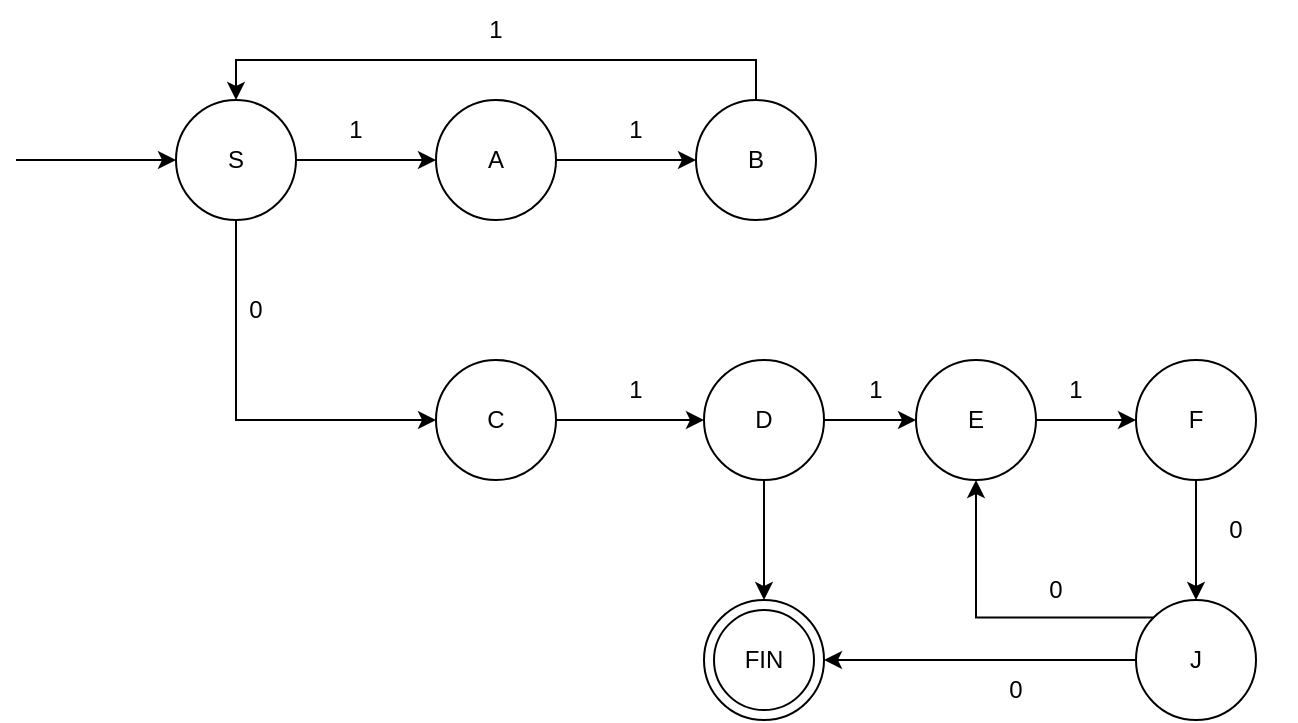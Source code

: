 <mxfile version="20.3.1" type="device"><diagram id="owRSvZfIHVv3Opxa05ab" name="Страница 1"><mxGraphModel dx="1422" dy="794" grid="1" gridSize="10" guides="1" tooltips="1" connect="1" arrows="1" fold="1" page="1" pageScale="1" pageWidth="827" pageHeight="1169" math="0" shadow="0"><root><mxCell id="0"/><mxCell id="1" parent="0"/><mxCell id="vnYJiotfDHothYfazY_J-10" style="edgeStyle=orthogonalEdgeStyle;rounded=0;orthogonalLoop=1;jettySize=auto;html=1;exitX=1;exitY=0.5;exitDx=0;exitDy=0;entryX=0;entryY=0.5;entryDx=0;entryDy=0;" parent="1" source="vnYJiotfDHothYfazY_J-1" target="vnYJiotfDHothYfazY_J-2" edge="1"><mxGeometry relative="1" as="geometry"/></mxCell><mxCell id="vnYJiotfDHothYfazY_J-22" style="edgeStyle=orthogonalEdgeStyle;rounded=0;orthogonalLoop=1;jettySize=auto;html=1;exitX=0.5;exitY=1;exitDx=0;exitDy=0;entryX=0;entryY=0.5;entryDx=0;entryDy=0;" parent="1" source="vnYJiotfDHothYfazY_J-1" target="vnYJiotfDHothYfazY_J-4" edge="1"><mxGeometry relative="1" as="geometry"/></mxCell><mxCell id="vnYJiotfDHothYfazY_J-1" value="S" style="ellipse;whiteSpace=wrap;html=1;aspect=fixed;" parent="1" vertex="1"><mxGeometry x="120" y="120" width="60" height="60" as="geometry"/></mxCell><mxCell id="vnYJiotfDHothYfazY_J-11" style="edgeStyle=orthogonalEdgeStyle;rounded=0;orthogonalLoop=1;jettySize=auto;html=1;exitX=1;exitY=0.5;exitDx=0;exitDy=0;entryX=0;entryY=0.5;entryDx=0;entryDy=0;" parent="1" source="vnYJiotfDHothYfazY_J-2" target="vnYJiotfDHothYfazY_J-3" edge="1"><mxGeometry relative="1" as="geometry"/></mxCell><mxCell id="vnYJiotfDHothYfazY_J-2" value="A" style="ellipse;whiteSpace=wrap;html=1;aspect=fixed;" parent="1" vertex="1"><mxGeometry x="250" y="120" width="60" height="60" as="geometry"/></mxCell><mxCell id="vnYJiotfDHothYfazY_J-13" style="edgeStyle=orthogonalEdgeStyle;rounded=0;orthogonalLoop=1;jettySize=auto;html=1;exitX=0.5;exitY=0;exitDx=0;exitDy=0;entryX=0.5;entryY=0;entryDx=0;entryDy=0;" parent="1" source="vnYJiotfDHothYfazY_J-3" target="vnYJiotfDHothYfazY_J-1" edge="1"><mxGeometry relative="1" as="geometry"/></mxCell><mxCell id="vnYJiotfDHothYfazY_J-3" value="B" style="ellipse;whiteSpace=wrap;html=1;aspect=fixed;" parent="1" vertex="1"><mxGeometry x="380" y="120" width="60" height="60" as="geometry"/></mxCell><mxCell id="vnYJiotfDHothYfazY_J-14" style="edgeStyle=orthogonalEdgeStyle;rounded=0;orthogonalLoop=1;jettySize=auto;html=1;exitX=1;exitY=0.5;exitDx=0;exitDy=0;" parent="1" source="vnYJiotfDHothYfazY_J-4" target="vnYJiotfDHothYfazY_J-5" edge="1"><mxGeometry relative="1" as="geometry"/></mxCell><mxCell id="vnYJiotfDHothYfazY_J-4" value="C" style="ellipse;whiteSpace=wrap;html=1;aspect=fixed;" parent="1" vertex="1"><mxGeometry x="250" y="250" width="60" height="60" as="geometry"/></mxCell><mxCell id="vnYJiotfDHothYfazY_J-15" style="edgeStyle=orthogonalEdgeStyle;rounded=0;orthogonalLoop=1;jettySize=auto;html=1;exitX=1;exitY=0.5;exitDx=0;exitDy=0;entryX=0;entryY=0.5;entryDx=0;entryDy=0;" parent="1" source="vnYJiotfDHothYfazY_J-5" target="vnYJiotfDHothYfazY_J-6" edge="1"><mxGeometry relative="1" as="geometry"/></mxCell><mxCell id="vnYJiotfDHothYfazY_J-16" style="edgeStyle=orthogonalEdgeStyle;rounded=0;orthogonalLoop=1;jettySize=auto;html=1;exitX=0.5;exitY=1;exitDx=0;exitDy=0;entryX=0.5;entryY=0;entryDx=0;entryDy=0;" parent="1" source="vnYJiotfDHothYfazY_J-5" target="vnYJiotfDHothYfazY_J-33" edge="1"><mxGeometry relative="1" as="geometry"/></mxCell><mxCell id="vnYJiotfDHothYfazY_J-5" value="D" style="ellipse;whiteSpace=wrap;html=1;aspect=fixed;" parent="1" vertex="1"><mxGeometry x="384" y="250" width="60" height="60" as="geometry"/></mxCell><mxCell id="vnYJiotfDHothYfazY_J-17" style="edgeStyle=orthogonalEdgeStyle;rounded=0;orthogonalLoop=1;jettySize=auto;html=1;exitX=1;exitY=0.5;exitDx=0;exitDy=0;entryX=0;entryY=0.5;entryDx=0;entryDy=0;" parent="1" source="vnYJiotfDHothYfazY_J-6" target="vnYJiotfDHothYfazY_J-7" edge="1"><mxGeometry relative="1" as="geometry"/></mxCell><mxCell id="vnYJiotfDHothYfazY_J-6" value="E" style="ellipse;whiteSpace=wrap;html=1;aspect=fixed;" parent="1" vertex="1"><mxGeometry x="490" y="250" width="60" height="60" as="geometry"/></mxCell><mxCell id="vnYJiotfDHothYfazY_J-18" style="edgeStyle=orthogonalEdgeStyle;rounded=0;orthogonalLoop=1;jettySize=auto;html=1;exitX=0.5;exitY=1;exitDx=0;exitDy=0;entryX=0.5;entryY=0;entryDx=0;entryDy=0;" parent="1" source="vnYJiotfDHothYfazY_J-7" target="vnYJiotfDHothYfazY_J-8" edge="1"><mxGeometry relative="1" as="geometry"/></mxCell><mxCell id="vnYJiotfDHothYfazY_J-7" value="F" style="ellipse;whiteSpace=wrap;html=1;aspect=fixed;" parent="1" vertex="1"><mxGeometry x="600" y="250" width="60" height="60" as="geometry"/></mxCell><mxCell id="vnYJiotfDHothYfazY_J-19" style="edgeStyle=orthogonalEdgeStyle;rounded=0;orthogonalLoop=1;jettySize=auto;html=1;exitX=0;exitY=0.5;exitDx=0;exitDy=0;entryX=1;entryY=0.5;entryDx=0;entryDy=0;" parent="1" source="vnYJiotfDHothYfazY_J-8" target="vnYJiotfDHothYfazY_J-33" edge="1"><mxGeometry relative="1" as="geometry"/></mxCell><mxCell id="vnYJiotfDHothYfazY_J-20" style="edgeStyle=orthogonalEdgeStyle;rounded=0;orthogonalLoop=1;jettySize=auto;html=1;exitX=0;exitY=0;exitDx=0;exitDy=0;entryX=0.5;entryY=1;entryDx=0;entryDy=0;" parent="1" source="vnYJiotfDHothYfazY_J-8" target="vnYJiotfDHothYfazY_J-6" edge="1"><mxGeometry relative="1" as="geometry"/></mxCell><mxCell id="vnYJiotfDHothYfazY_J-8" value="J" style="ellipse;whiteSpace=wrap;html=1;aspect=fixed;" parent="1" vertex="1"><mxGeometry x="600" y="370" width="60" height="60" as="geometry"/></mxCell><mxCell id="vnYJiotfDHothYfazY_J-23" value="1" style="text;html=1;strokeColor=none;fillColor=none;align=center;verticalAlign=middle;whiteSpace=wrap;rounded=0;" parent="1" vertex="1"><mxGeometry x="180" y="120" width="60" height="30" as="geometry"/></mxCell><mxCell id="vnYJiotfDHothYfazY_J-24" value="1" style="text;html=1;strokeColor=none;fillColor=none;align=center;verticalAlign=middle;whiteSpace=wrap;rounded=0;" parent="1" vertex="1"><mxGeometry x="250" y="70" width="60" height="30" as="geometry"/></mxCell><mxCell id="vnYJiotfDHothYfazY_J-25" value="1" style="text;html=1;strokeColor=none;fillColor=none;align=center;verticalAlign=middle;whiteSpace=wrap;rounded=0;" parent="1" vertex="1"><mxGeometry x="320" y="120" width="60" height="30" as="geometry"/></mxCell><mxCell id="vnYJiotfDHothYfazY_J-26" value="1" style="text;html=1;strokeColor=none;fillColor=none;align=center;verticalAlign=middle;whiteSpace=wrap;rounded=0;" parent="1" vertex="1"><mxGeometry x="320" y="250" width="60" height="30" as="geometry"/></mxCell><mxCell id="vnYJiotfDHothYfazY_J-27" value="1" style="text;html=1;strokeColor=none;fillColor=none;align=center;verticalAlign=middle;whiteSpace=wrap;rounded=0;" parent="1" vertex="1"><mxGeometry x="440" y="250" width="60" height="30" as="geometry"/></mxCell><mxCell id="vnYJiotfDHothYfazY_J-28" value="0" style="text;html=1;strokeColor=none;fillColor=none;align=center;verticalAlign=middle;whiteSpace=wrap;rounded=0;" parent="1" vertex="1"><mxGeometry x="130" y="210" width="60" height="30" as="geometry"/></mxCell><mxCell id="vnYJiotfDHothYfazY_J-29" value="1" style="text;html=1;strokeColor=none;fillColor=none;align=center;verticalAlign=middle;whiteSpace=wrap;rounded=0;" parent="1" vertex="1"><mxGeometry x="540" y="250" width="60" height="30" as="geometry"/></mxCell><mxCell id="vnYJiotfDHothYfazY_J-30" value="0" style="text;html=1;strokeColor=none;fillColor=none;align=center;verticalAlign=middle;whiteSpace=wrap;rounded=0;" parent="1" vertex="1"><mxGeometry x="620" y="320" width="60" height="30" as="geometry"/></mxCell><mxCell id="vnYJiotfDHothYfazY_J-31" value="0" style="text;html=1;strokeColor=none;fillColor=none;align=center;verticalAlign=middle;whiteSpace=wrap;rounded=0;" parent="1" vertex="1"><mxGeometry x="530" y="350" width="60" height="30" as="geometry"/></mxCell><mxCell id="vnYJiotfDHothYfazY_J-32" value="0" style="text;html=1;strokeColor=none;fillColor=none;align=center;verticalAlign=middle;whiteSpace=wrap;rounded=0;" parent="1" vertex="1"><mxGeometry x="510" y="400" width="60" height="30" as="geometry"/></mxCell><mxCell id="vnYJiotfDHothYfazY_J-33" value="" style="ellipse;whiteSpace=wrap;html=1;aspect=fixed;" parent="1" vertex="1"><mxGeometry x="384" y="370" width="60" height="60" as="geometry"/></mxCell><mxCell id="vnYJiotfDHothYfazY_J-9" value="FIN" style="ellipse;whiteSpace=wrap;html=1;aspect=fixed;" parent="1" vertex="1"><mxGeometry x="389" y="375" width="50" height="50" as="geometry"/></mxCell><mxCell id="HDw_EHxmfln1rixMHRjr-1" value="" style="endArrow=classic;html=1;rounded=0;entryX=0;entryY=0.5;entryDx=0;entryDy=0;" edge="1" parent="1" target="vnYJiotfDHothYfazY_J-1"><mxGeometry width="50" height="50" relative="1" as="geometry"><mxPoint x="40" y="150" as="sourcePoint"/><mxPoint x="440" y="380" as="targetPoint"/></mxGeometry></mxCell></root></mxGraphModel></diagram></mxfile>